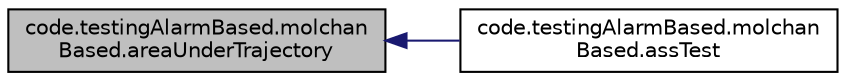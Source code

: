 digraph "code.testingAlarmBased.molchanBased.areaUnderTrajectory"
{
  edge [fontname="Helvetica",fontsize="10",labelfontname="Helvetica",labelfontsize="10"];
  node [fontname="Helvetica",fontsize="10",shape=record];
  rankdir="LR";
  Node2 [label="code.testingAlarmBased.molchan\lBased.areaUnderTrajectory",height=0.2,width=0.4,color="black", fillcolor="grey75", style="filled", fontcolor="black"];
  Node2 -> Node3 [dir="back",color="midnightblue",fontsize="10",style="solid"];
  Node3 [label="code.testingAlarmBased.molchan\lBased.assTest",height=0.2,width=0.4,color="black", fillcolor="white", style="filled",URL="$namespacecode_1_1testing_alarm_based_1_1molchan_based.html#a1963447bb2c467f0bbeb68c24474f548"];
}

